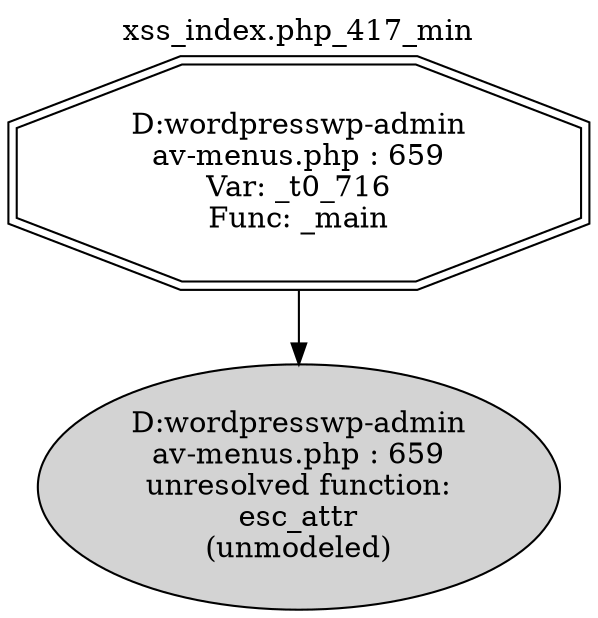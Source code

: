 digraph cfg {
  label="xss_index.php_417_min";
  labelloc=t;
  n1 [shape=doubleoctagon, label="D:\wordpress\wp-admin\nav-menus.php : 659\nVar: _t0_716\nFunc: _main\n"];
  n2 [shape=ellipse, label="D:\wordpress\wp-admin\nav-menus.php : 659\nunresolved function:\nesc_attr\n(unmodeled)\n",style=filled];
  n1 -> n2;
}
